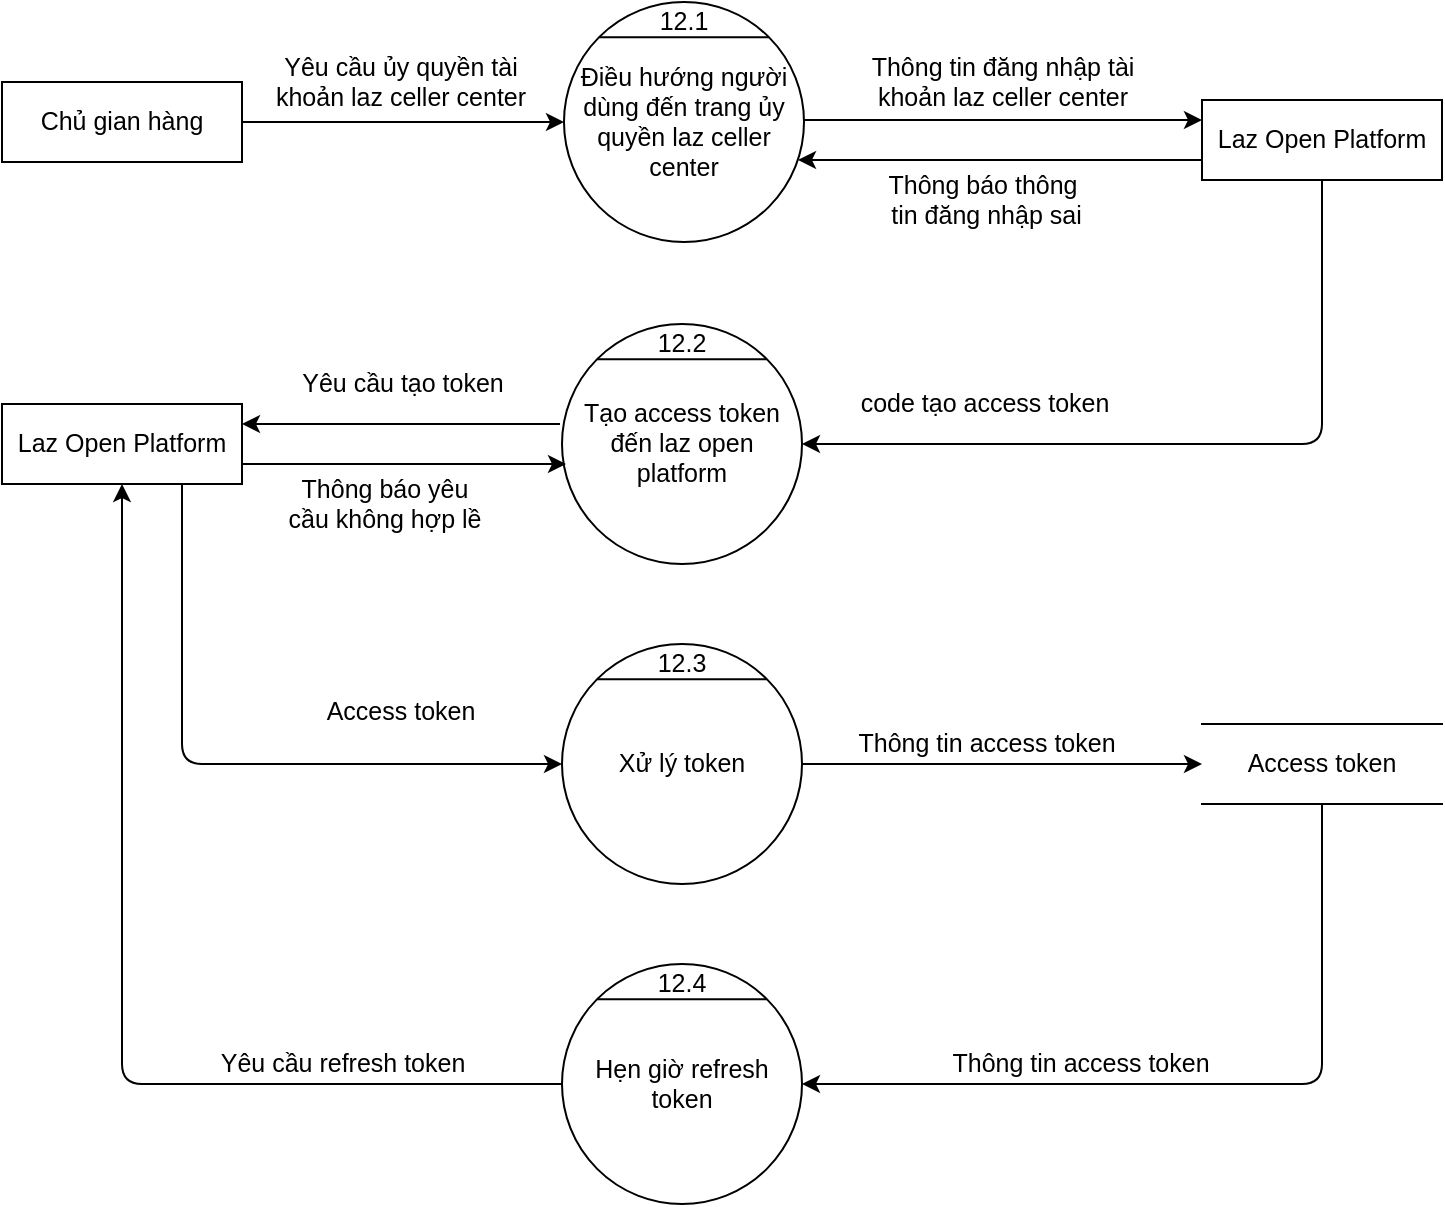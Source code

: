 <mxfile version="13.10.4" type="github">
  <diagram id="SLStGJWWbtIfWfqQh3Ac" name="Page-1">
    <mxGraphModel dx="868" dy="482" grid="1" gridSize="10" guides="1" tooltips="1" connect="1" arrows="1" fold="1" page="1" pageScale="1" pageWidth="850" pageHeight="1100" math="0" shadow="0">
      <root>
        <mxCell id="0" />
        <mxCell id="1" parent="0" />
        <mxCell id="R5PGrLvmycQfad8IWAgw-1" value="Chủ gian hàng" style="rounded=0;whiteSpace=wrap;html=1;fontSize=12.5;" parent="1" vertex="1">
          <mxGeometry x="120" y="159" width="120" height="40" as="geometry" />
        </mxCell>
        <mxCell id="R5PGrLvmycQfad8IWAgw-5" value="" style="group;fontSize=12.5;" parent="1" vertex="1" connectable="0">
          <mxGeometry x="401" y="119" width="120" height="120" as="geometry" />
        </mxCell>
        <mxCell id="R5PGrLvmycQfad8IWAgw-2" value="Điều hướng người dùng đến trang ủy quyền laz celler center" style="ellipse;whiteSpace=wrap;html=1;aspect=fixed;fontSize=12.5;" parent="R5PGrLvmycQfad8IWAgw-5" vertex="1">
          <mxGeometry width="120" height="120" as="geometry" />
        </mxCell>
        <mxCell id="R5PGrLvmycQfad8IWAgw-3" value="" style="endArrow=none;html=1;exitX=0;exitY=0;exitDx=0;exitDy=0;entryX=1;entryY=0;entryDx=0;entryDy=0;fontSize=12.5;" parent="R5PGrLvmycQfad8IWAgw-5" source="R5PGrLvmycQfad8IWAgw-2" target="R5PGrLvmycQfad8IWAgw-2" edge="1">
          <mxGeometry width="50" height="50" relative="1" as="geometry">
            <mxPoint x="-110" y="110" as="sourcePoint" />
            <mxPoint x="-60" y="60" as="targetPoint" />
          </mxGeometry>
        </mxCell>
        <mxCell id="R5PGrLvmycQfad8IWAgw-4" value="12.1" style="text;html=1;strokeColor=none;fillColor=none;align=center;verticalAlign=middle;whiteSpace=wrap;rounded=0;fontSize=12.5;" parent="R5PGrLvmycQfad8IWAgw-5" vertex="1">
          <mxGeometry x="40" width="40" height="20" as="geometry" />
        </mxCell>
        <mxCell id="R5PGrLvmycQfad8IWAgw-6" value="" style="group;fontSize=12.5;" parent="1" vertex="1" connectable="0">
          <mxGeometry x="400" y="280" width="120" height="120" as="geometry" />
        </mxCell>
        <mxCell id="R5PGrLvmycQfad8IWAgw-7" value="Tạo access token đến laz open platform" style="ellipse;whiteSpace=wrap;html=1;aspect=fixed;fontSize=12.5;" parent="R5PGrLvmycQfad8IWAgw-6" vertex="1">
          <mxGeometry width="120" height="120" as="geometry" />
        </mxCell>
        <mxCell id="R5PGrLvmycQfad8IWAgw-8" value="" style="endArrow=none;html=1;exitX=0;exitY=0;exitDx=0;exitDy=0;entryX=1;entryY=0;entryDx=0;entryDy=0;fontSize=12.5;" parent="R5PGrLvmycQfad8IWAgw-6" source="R5PGrLvmycQfad8IWAgw-7" target="R5PGrLvmycQfad8IWAgw-7" edge="1">
          <mxGeometry width="50" height="50" relative="1" as="geometry">
            <mxPoint x="-110" y="110" as="sourcePoint" />
            <mxPoint x="-60" y="60" as="targetPoint" />
          </mxGeometry>
        </mxCell>
        <mxCell id="R5PGrLvmycQfad8IWAgw-9" value="12.2" style="text;html=1;strokeColor=none;fillColor=none;align=center;verticalAlign=middle;whiteSpace=wrap;rounded=0;fontSize=12.5;" parent="R5PGrLvmycQfad8IWAgw-6" vertex="1">
          <mxGeometry x="40" width="40" height="20" as="geometry" />
        </mxCell>
        <mxCell id="R5PGrLvmycQfad8IWAgw-10" value="" style="group;fontSize=12.5;" parent="1" vertex="1" connectable="0">
          <mxGeometry x="400" y="440" width="120" height="120" as="geometry" />
        </mxCell>
        <mxCell id="R5PGrLvmycQfad8IWAgw-11" value="Xử lý token" style="ellipse;whiteSpace=wrap;html=1;aspect=fixed;fontSize=12.5;" parent="R5PGrLvmycQfad8IWAgw-10" vertex="1">
          <mxGeometry width="120" height="120" as="geometry" />
        </mxCell>
        <mxCell id="R5PGrLvmycQfad8IWAgw-12" value="" style="endArrow=none;html=1;exitX=0;exitY=0;exitDx=0;exitDy=0;entryX=1;entryY=0;entryDx=0;entryDy=0;fontSize=12.5;" parent="R5PGrLvmycQfad8IWAgw-10" source="R5PGrLvmycQfad8IWAgw-11" target="R5PGrLvmycQfad8IWAgw-11" edge="1">
          <mxGeometry width="50" height="50" relative="1" as="geometry">
            <mxPoint x="-110" y="110" as="sourcePoint" />
            <mxPoint x="-60" y="60" as="targetPoint" />
          </mxGeometry>
        </mxCell>
        <mxCell id="R5PGrLvmycQfad8IWAgw-13" value="12.3" style="text;html=1;strokeColor=none;fillColor=none;align=center;verticalAlign=middle;whiteSpace=wrap;rounded=0;fontSize=12.5;" parent="R5PGrLvmycQfad8IWAgw-10" vertex="1">
          <mxGeometry x="40" width="40" height="20" as="geometry" />
        </mxCell>
        <mxCell id="R5PGrLvmycQfad8IWAgw-14" value="Laz Open Platform" style="rounded=0;whiteSpace=wrap;html=1;fontSize=12.5;" parent="1" vertex="1">
          <mxGeometry x="720" y="168" width="120" height="40" as="geometry" />
        </mxCell>
        <mxCell id="R5PGrLvmycQfad8IWAgw-15" value="" style="endArrow=classic;html=1;exitX=1;exitY=0.5;exitDx=0;exitDy=0;fontSize=12.5;" parent="1" source="R5PGrLvmycQfad8IWAgw-1" target="R5PGrLvmycQfad8IWAgw-2" edge="1">
          <mxGeometry width="50" height="50" relative="1" as="geometry">
            <mxPoint x="160" y="358" as="sourcePoint" />
            <mxPoint x="210" y="308" as="targetPoint" />
          </mxGeometry>
        </mxCell>
        <mxCell id="R5PGrLvmycQfad8IWAgw-17" value="Yêu cầu ủy quyền tài &lt;br style=&quot;font-size: 12.5px;&quot;&gt;khoản laz celler center" style="edgeLabel;html=1;align=center;verticalAlign=middle;resizable=0;points=[];rotation=0;fontSize=12.5;" parent="R5PGrLvmycQfad8IWAgw-15" vertex="1" connectable="0">
          <mxGeometry x="-0.202" y="-2" relative="1" as="geometry">
            <mxPoint x="14.52" y="-22" as="offset" />
          </mxGeometry>
        </mxCell>
        <mxCell id="R5PGrLvmycQfad8IWAgw-18" value="" style="endArrow=classic;html=1;fontSize=12.5;" parent="1" edge="1">
          <mxGeometry width="50" height="50" relative="1" as="geometry">
            <mxPoint x="521" y="178" as="sourcePoint" />
            <mxPoint x="720" y="178" as="targetPoint" />
          </mxGeometry>
        </mxCell>
        <mxCell id="R5PGrLvmycQfad8IWAgw-19" value="Thông tin đăng nhập tài &lt;br style=&quot;font-size: 12.5px;&quot;&gt;khoản laz celler center" style="edgeLabel;html=1;align=center;verticalAlign=middle;resizable=0;points=[];fontSize=12.5;rotation=0;" parent="R5PGrLvmycQfad8IWAgw-18" vertex="1" connectable="0">
          <mxGeometry x="-0.435" y="2" relative="1" as="geometry">
            <mxPoint x="43" y="-17.0" as="offset" />
          </mxGeometry>
        </mxCell>
        <mxCell id="R5PGrLvmycQfad8IWAgw-20" value="" style="endArrow=classic;html=1;fontSize=12.5;exitX=0.5;exitY=1;exitDx=0;exitDy=0;entryX=1;entryY=0.5;entryDx=0;entryDy=0;" parent="1" source="R5PGrLvmycQfad8IWAgw-14" target="R5PGrLvmycQfad8IWAgw-7" edge="1">
          <mxGeometry width="50" height="50" relative="1" as="geometry">
            <mxPoint x="930" y="138" as="sourcePoint" />
            <mxPoint x="680" y="348" as="targetPoint" />
            <Array as="points">
              <mxPoint x="780" y="340" />
            </Array>
          </mxGeometry>
        </mxCell>
        <mxCell id="R5PGrLvmycQfad8IWAgw-21" value="code tạo access token" style="edgeLabel;html=1;align=center;verticalAlign=middle;resizable=0;points=[];fontSize=12.5;rotation=0;" parent="R5PGrLvmycQfad8IWAgw-20" vertex="1" connectable="0">
          <mxGeometry x="0.263" y="2" relative="1" as="geometry">
            <mxPoint x="-54" y="-22" as="offset" />
          </mxGeometry>
        </mxCell>
        <mxCell id="R5PGrLvmycQfad8IWAgw-22" value="Laz Open Platform" style="rounded=0;whiteSpace=wrap;html=1;fontSize=12.5;" parent="1" vertex="1">
          <mxGeometry x="120" y="320" width="120" height="40" as="geometry" />
        </mxCell>
        <mxCell id="R5PGrLvmycQfad8IWAgw-24" value="" style="endArrow=classic;html=1;fontSize=12.5;entryX=1;entryY=0.25;entryDx=0;entryDy=0;" parent="1" target="R5PGrLvmycQfad8IWAgw-22" edge="1">
          <mxGeometry width="50" height="50" relative="1" as="geometry">
            <mxPoint x="399" y="330" as="sourcePoint" />
            <mxPoint x="300" y="470" as="targetPoint" />
          </mxGeometry>
        </mxCell>
        <mxCell id="R5PGrLvmycQfad8IWAgw-25" value="Yêu cầu tạo token" style="edgeLabel;html=1;align=center;verticalAlign=middle;resizable=0;points=[];fontSize=12.5;" parent="R5PGrLvmycQfad8IWAgw-24" vertex="1" connectable="0">
          <mxGeometry x="0.175" y="2" relative="1" as="geometry">
            <mxPoint x="14.04" y="-22" as="offset" />
          </mxGeometry>
        </mxCell>
        <mxCell id="R5PGrLvmycQfad8IWAgw-26" value="" style="endArrow=classic;html=1;fontSize=12.5;entryX=0;entryY=0.5;entryDx=0;entryDy=0;exitX=0.75;exitY=1;exitDx=0;exitDy=0;" parent="1" target="R5PGrLvmycQfad8IWAgw-11" edge="1" source="R5PGrLvmycQfad8IWAgw-22">
          <mxGeometry width="50" height="50" relative="1" as="geometry">
            <mxPoint x="230" y="370" as="sourcePoint" />
            <mxPoint x="540" y="490" as="targetPoint" />
            <Array as="points">
              <mxPoint x="210" y="500" />
            </Array>
          </mxGeometry>
        </mxCell>
        <mxCell id="R5PGrLvmycQfad8IWAgw-27" value="Access token" style="edgeLabel;html=1;align=center;verticalAlign=middle;resizable=0;points=[];fontSize=12.5;rotation=0;" parent="R5PGrLvmycQfad8IWAgw-26" vertex="1" connectable="0">
          <mxGeometry x="-0.231" y="-2" relative="1" as="geometry">
            <mxPoint x="111.23" y="-13.57" as="offset" />
          </mxGeometry>
        </mxCell>
        <mxCell id="R5PGrLvmycQfad8IWAgw-28" value="Access token" style="shape=partialRectangle;whiteSpace=wrap;html=1;left=0;right=0;fillColor=none;fontSize=12.5;" parent="1" vertex="1">
          <mxGeometry x="720" y="480" width="120" height="40" as="geometry" />
        </mxCell>
        <mxCell id="R5PGrLvmycQfad8IWAgw-29" value="" style="endArrow=classic;html=1;fontSize=12.5;exitX=1;exitY=0.5;exitDx=0;exitDy=0;entryX=0;entryY=0.5;entryDx=0;entryDy=0;" parent="1" source="R5PGrLvmycQfad8IWAgw-11" target="R5PGrLvmycQfad8IWAgw-28" edge="1">
          <mxGeometry width="50" height="50" relative="1" as="geometry">
            <mxPoint x="720" y="710" as="sourcePoint" />
            <mxPoint x="770" y="660" as="targetPoint" />
          </mxGeometry>
        </mxCell>
        <mxCell id="R5PGrLvmycQfad8IWAgw-30" value="Thông tin access token" style="edgeLabel;html=1;align=center;verticalAlign=middle;resizable=0;points=[];fontSize=12.5;rotation=0;" parent="R5PGrLvmycQfad8IWAgw-29" vertex="1" connectable="0">
          <mxGeometry x="-0.415" y="-1" relative="1" as="geometry">
            <mxPoint x="32.79" y="-11" as="offset" />
          </mxGeometry>
        </mxCell>
        <mxCell id="R5PGrLvmycQfad8IWAgw-31" value="" style="group;fontSize=12.5;" parent="1" vertex="1" connectable="0">
          <mxGeometry x="400" y="600" width="120" height="120" as="geometry" />
        </mxCell>
        <mxCell id="R5PGrLvmycQfad8IWAgw-32" value="Hẹn giờ refresh token" style="ellipse;whiteSpace=wrap;html=1;aspect=fixed;fontSize=12.5;" parent="R5PGrLvmycQfad8IWAgw-31" vertex="1">
          <mxGeometry width="120" height="120" as="geometry" />
        </mxCell>
        <mxCell id="R5PGrLvmycQfad8IWAgw-33" value="" style="endArrow=none;html=1;exitX=0;exitY=0;exitDx=0;exitDy=0;entryX=1;entryY=0;entryDx=0;entryDy=0;fontSize=12.5;" parent="R5PGrLvmycQfad8IWAgw-31" source="R5PGrLvmycQfad8IWAgw-32" target="R5PGrLvmycQfad8IWAgw-32" edge="1">
          <mxGeometry width="50" height="50" relative="1" as="geometry">
            <mxPoint x="-110" y="110" as="sourcePoint" />
            <mxPoint x="-60" y="60" as="targetPoint" />
          </mxGeometry>
        </mxCell>
        <mxCell id="R5PGrLvmycQfad8IWAgw-34" value="12.4" style="text;html=1;strokeColor=none;fillColor=none;align=center;verticalAlign=middle;whiteSpace=wrap;rounded=0;fontSize=12.5;" parent="R5PGrLvmycQfad8IWAgw-31" vertex="1">
          <mxGeometry x="40" width="40" height="20" as="geometry" />
        </mxCell>
        <mxCell id="R5PGrLvmycQfad8IWAgw-35" value="" style="endArrow=classic;html=1;fontSize=12.5;exitX=0.5;exitY=1;exitDx=0;exitDy=0;entryX=1;entryY=0.5;entryDx=0;entryDy=0;" parent="1" source="R5PGrLvmycQfad8IWAgw-28" target="R5PGrLvmycQfad8IWAgw-32" edge="1">
          <mxGeometry width="50" height="50" relative="1" as="geometry">
            <mxPoint x="830" y="670" as="sourcePoint" />
            <mxPoint x="740" y="635" as="targetPoint" />
            <Array as="points">
              <mxPoint x="780" y="660" />
            </Array>
          </mxGeometry>
        </mxCell>
        <mxCell id="mkMfAUHAmK-2bPL1mv0b-5" value="Thông tin access token" style="edgeLabel;html=1;align=center;verticalAlign=middle;resizable=0;points=[];fontSize=12.5;" parent="R5PGrLvmycQfad8IWAgw-35" vertex="1" connectable="0">
          <mxGeometry x="0.143" y="2" relative="1" as="geometry">
            <mxPoint x="-33" y="-12" as="offset" />
          </mxGeometry>
        </mxCell>
        <mxCell id="mkMfAUHAmK-2bPL1mv0b-1" value="" style="endArrow=classic;html=1;exitX=0;exitY=1;exitDx=0;exitDy=0;fontSize=12.5;" parent="1" edge="1">
          <mxGeometry width="50" height="50" relative="1" as="geometry">
            <mxPoint x="720" y="198" as="sourcePoint" />
            <mxPoint x="518" y="198" as="targetPoint" />
          </mxGeometry>
        </mxCell>
        <mxCell id="mkMfAUHAmK-2bPL1mv0b-2" value="Thông báo thông&lt;br style=&quot;font-size: 12.5px;&quot;&gt;&amp;nbsp;tin đăng nhập sai" style="edgeLabel;html=1;align=center;verticalAlign=middle;resizable=0;points=[];fontSize=12.5;" parent="mkMfAUHAmK-2bPL1mv0b-1" vertex="1" connectable="0">
          <mxGeometry x="0.378" y="1" relative="1" as="geometry">
            <mxPoint x="29.0" y="19" as="offset" />
          </mxGeometry>
        </mxCell>
        <mxCell id="mkMfAUHAmK-2bPL1mv0b-3" value="" style="endArrow=classic;html=1;exitX=1;exitY=0.75;exitDx=0;exitDy=0;fontSize=12.5;" parent="1" source="R5PGrLvmycQfad8IWAgw-22" edge="1">
          <mxGeometry width="50" height="50" relative="1" as="geometry">
            <mxPoint x="500" y="410" as="sourcePoint" />
            <mxPoint x="402" y="350" as="targetPoint" />
          </mxGeometry>
        </mxCell>
        <mxCell id="mkMfAUHAmK-2bPL1mv0b-4" value="Thông báo yêu &lt;br style=&quot;font-size: 12.5px;&quot;&gt;cầu không hợp lề" style="edgeLabel;html=1;align=center;verticalAlign=middle;resizable=0;points=[];fontSize=12.5;" parent="mkMfAUHAmK-2bPL1mv0b-3" vertex="1" connectable="0">
          <mxGeometry x="-0.069" y="-5" relative="1" as="geometry">
            <mxPoint x="-5" y="15" as="offset" />
          </mxGeometry>
        </mxCell>
        <mxCell id="mkMfAUHAmK-2bPL1mv0b-6" value="" style="endArrow=classic;html=1;entryX=0.5;entryY=1;entryDx=0;entryDy=0;exitX=0;exitY=0.5;exitDx=0;exitDy=0;fontSize=12.5;" parent="1" source="R5PGrLvmycQfad8IWAgw-32" target="R5PGrLvmycQfad8IWAgw-22" edge="1">
          <mxGeometry width="50" height="50" relative="1" as="geometry">
            <mxPoint x="250" y="660" as="sourcePoint" />
            <mxPoint x="300" y="610" as="targetPoint" />
            <Array as="points">
              <mxPoint x="180" y="660" />
            </Array>
          </mxGeometry>
        </mxCell>
        <mxCell id="mkMfAUHAmK-2bPL1mv0b-7" value="Yêu cầu refresh token" style="edgeLabel;html=1;align=center;verticalAlign=middle;resizable=0;points=[];fontSize=12.5;" parent="mkMfAUHAmK-2bPL1mv0b-6" vertex="1" connectable="0">
          <mxGeometry x="-0.263" y="1" relative="1" as="geometry">
            <mxPoint x="81" y="-11" as="offset" />
          </mxGeometry>
        </mxCell>
      </root>
    </mxGraphModel>
  </diagram>
</mxfile>
